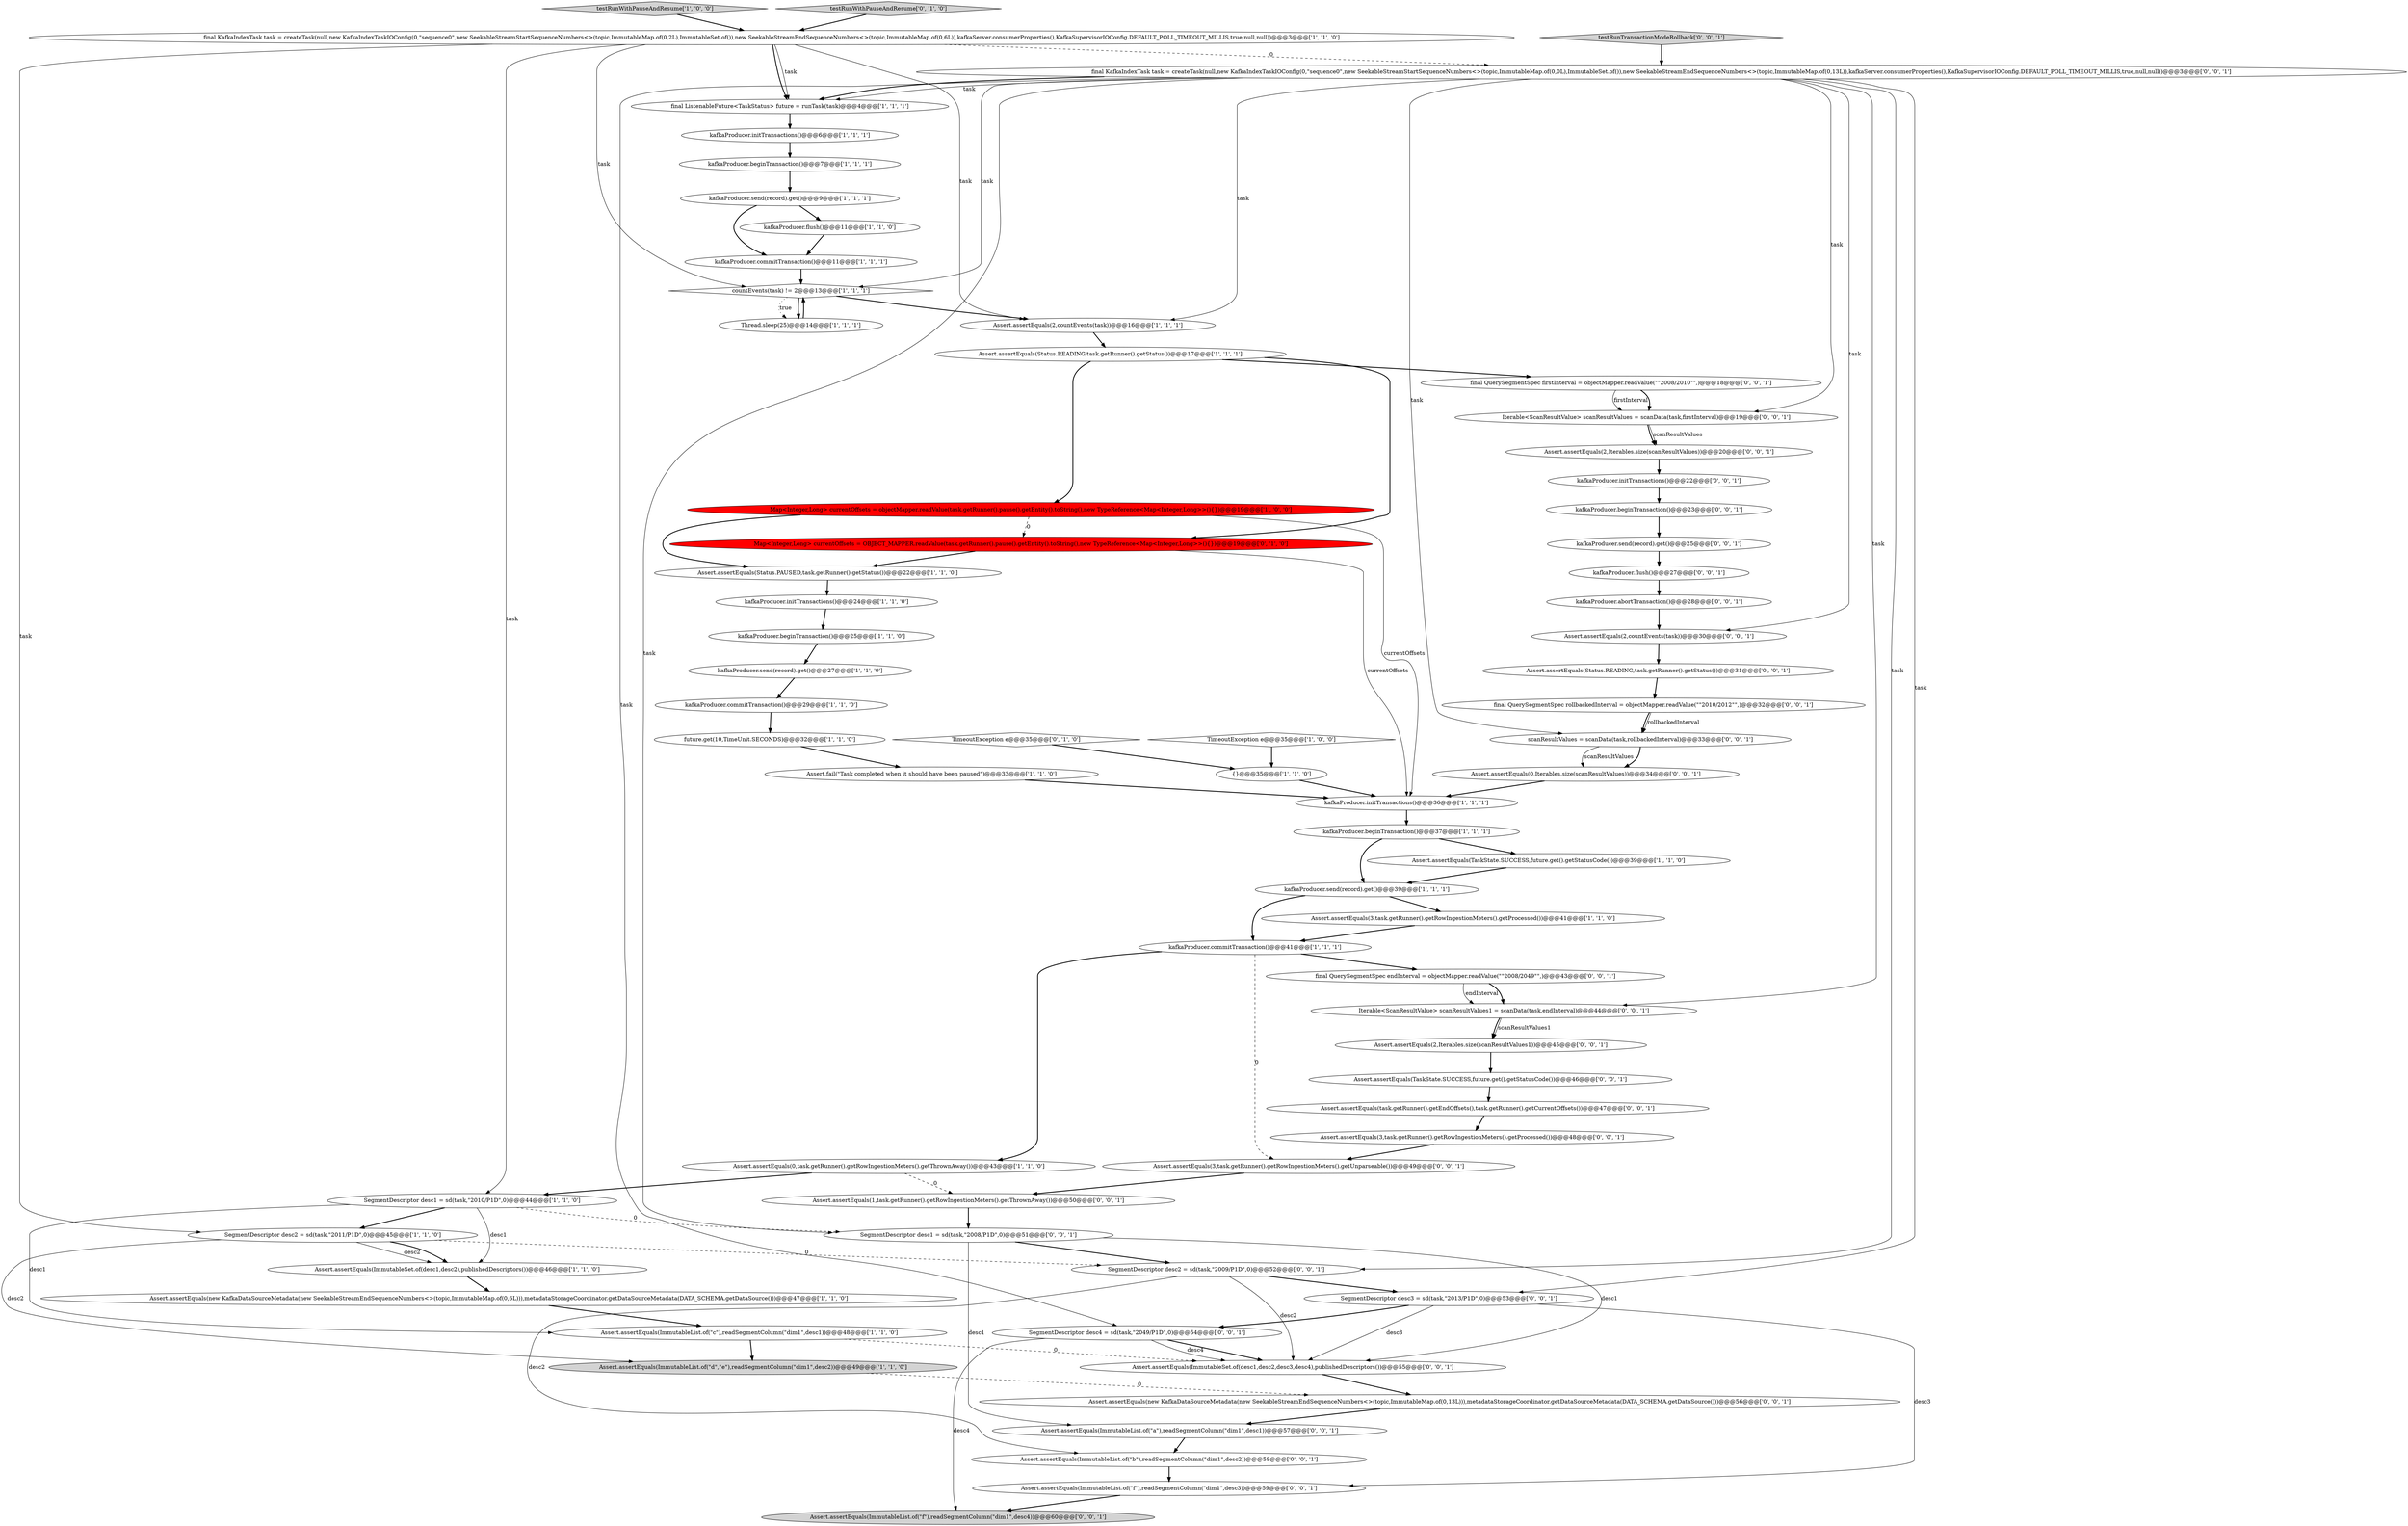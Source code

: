 digraph {
64 [style = filled, label = "Assert.assertEquals(ImmutableList.of(\"f\"),readSegmentColumn(\"dim1\",desc3))@@@59@@@['0', '0', '1']", fillcolor = white, shape = ellipse image = "AAA0AAABBB3BBB"];
66 [style = filled, label = "kafkaProducer.flush()@@@27@@@['0', '0', '1']", fillcolor = white, shape = ellipse image = "AAA0AAABBB3BBB"];
17 [style = filled, label = "Assert.assertEquals(0,task.getRunner().getRowIngestionMeters().getThrownAway())@@@43@@@['1', '1', '0']", fillcolor = white, shape = ellipse image = "AAA0AAABBB1BBB"];
50 [style = filled, label = "Assert.assertEquals(3,task.getRunner().getRowIngestionMeters().getUnparseable())@@@49@@@['0', '0', '1']", fillcolor = white, shape = ellipse image = "AAA0AAABBB3BBB"];
1 [style = filled, label = "Assert.fail(\"Task completed when it should have been paused\")@@@33@@@['1', '1', '0']", fillcolor = white, shape = ellipse image = "AAA0AAABBB1BBB"];
38 [style = filled, label = "Iterable<ScanResultValue> scanResultValues = scanData(task,firstInterval)@@@19@@@['0', '0', '1']", fillcolor = white, shape = ellipse image = "AAA0AAABBB3BBB"];
2 [style = filled, label = "SegmentDescriptor desc1 = sd(task,\"2010/P1D\",0)@@@44@@@['1', '1', '0']", fillcolor = white, shape = ellipse image = "AAA0AAABBB1BBB"];
69 [style = filled, label = "Iterable<ScanResultValue> scanResultValues1 = scanData(task,endInterval)@@@44@@@['0', '0', '1']", fillcolor = white, shape = ellipse image = "AAA0AAABBB3BBB"];
55 [style = filled, label = "Assert.assertEquals(1,task.getRunner().getRowIngestionMeters().getThrownAway())@@@50@@@['0', '0', '1']", fillcolor = white, shape = ellipse image = "AAA0AAABBB3BBB"];
7 [style = filled, label = "Assert.assertEquals(new KafkaDataSourceMetadata(new SeekableStreamEndSequenceNumbers<>(topic,ImmutableMap.of(0,6L))),metadataStorageCoordinator.getDataSourceMetadata(DATA_SCHEMA.getDataSource()))@@@47@@@['1', '1', '0']", fillcolor = white, shape = ellipse image = "AAA0AAABBB1BBB"];
37 [style = filled, label = "TimeoutException e@@@35@@@['0', '1', '0']", fillcolor = white, shape = diamond image = "AAA0AAABBB2BBB"];
34 [style = filled, label = "Assert.assertEquals(ImmutableSet.of(desc1,desc2),publishedDescriptors())@@@46@@@['1', '1', '0']", fillcolor = white, shape = ellipse image = "AAA0AAABBB1BBB"];
47 [style = filled, label = "Assert.assertEquals(3,task.getRunner().getRowIngestionMeters().getProcessed())@@@48@@@['0', '0', '1']", fillcolor = white, shape = ellipse image = "AAA0AAABBB3BBB"];
41 [style = filled, label = "final QuerySegmentSpec endInterval = objectMapper.readValue(\"\"2008/2049\"\",)@@@43@@@['0', '0', '1']", fillcolor = white, shape = ellipse image = "AAA0AAABBB3BBB"];
29 [style = filled, label = "Map<Integer,Long> currentOffsets = objectMapper.readValue(task.getRunner().pause().getEntity().toString(),new TypeReference<Map<Integer,Long>>(){})@@@19@@@['1', '0', '0']", fillcolor = red, shape = ellipse image = "AAA1AAABBB1BBB"];
30 [style = filled, label = "kafkaProducer.beginTransaction()@@@37@@@['1', '1', '1']", fillcolor = white, shape = ellipse image = "AAA0AAABBB1BBB"];
11 [style = filled, label = "countEvents(task) != 2@@@13@@@['1', '1', '1']", fillcolor = white, shape = diamond image = "AAA0AAABBB1BBB"];
62 [style = filled, label = "Assert.assertEquals(ImmutableList.of(\"b\"),readSegmentColumn(\"dim1\",desc2))@@@58@@@['0', '0', '1']", fillcolor = white, shape = ellipse image = "AAA0AAABBB3BBB"];
14 [style = filled, label = "kafkaProducer.commitTransaction()@@@11@@@['1', '1', '1']", fillcolor = white, shape = ellipse image = "AAA0AAABBB1BBB"];
21 [style = filled, label = "kafkaProducer.beginTransaction()@@@25@@@['1', '1', '0']", fillcolor = white, shape = ellipse image = "AAA0AAABBB1BBB"];
67 [style = filled, label = "SegmentDescriptor desc4 = sd(task,\"2049/P1D\",0)@@@54@@@['0', '0', '1']", fillcolor = white, shape = ellipse image = "AAA0AAABBB3BBB"];
52 [style = filled, label = "Assert.assertEquals(Status.READING,task.getRunner().getStatus())@@@31@@@['0', '0', '1']", fillcolor = white, shape = ellipse image = "AAA0AAABBB3BBB"];
58 [style = filled, label = "Assert.assertEquals(2,Iterables.size(scanResultValues1))@@@45@@@['0', '0', '1']", fillcolor = white, shape = ellipse image = "AAA0AAABBB3BBB"];
3 [style = filled, label = "testRunWithPauseAndResume['1', '0', '0']", fillcolor = lightgray, shape = diamond image = "AAA0AAABBB1BBB"];
28 [style = filled, label = "final KafkaIndexTask task = createTask(null,new KafkaIndexTaskIOConfig(0,\"sequence0\",new SeekableStreamStartSequenceNumbers<>(topic,ImmutableMap.of(0,2L),ImmutableSet.of()),new SeekableStreamEndSequenceNumbers<>(topic,ImmutableMap.of(0,6L)),kafkaServer.consumerProperties(),KafkaSupervisorIOConfig.DEFAULT_POLL_TIMEOUT_MILLIS,true,null,null))@@@3@@@['1', '1', '0']", fillcolor = white, shape = ellipse image = "AAA0AAABBB1BBB"];
46 [style = filled, label = "kafkaProducer.beginTransaction()@@@23@@@['0', '0', '1']", fillcolor = white, shape = ellipse image = "AAA0AAABBB3BBB"];
12 [style = filled, label = "Assert.assertEquals(2,countEvents(task))@@@16@@@['1', '1', '1']", fillcolor = white, shape = ellipse image = "AAA0AAABBB1BBB"];
32 [style = filled, label = "future.get(10,TimeUnit.SECONDS)@@@32@@@['1', '1', '0']", fillcolor = white, shape = ellipse image = "AAA0AAABBB1BBB"];
51 [style = filled, label = "kafkaProducer.abortTransaction()@@@28@@@['0', '0', '1']", fillcolor = white, shape = ellipse image = "AAA0AAABBB3BBB"];
36 [style = filled, label = "Map<Integer,Long> currentOffsets = OBJECT_MAPPER.readValue(task.getRunner().pause().getEntity().toString(),new TypeReference<Map<Integer,Long>>(){})@@@19@@@['0', '1', '0']", fillcolor = red, shape = ellipse image = "AAA1AAABBB2BBB"];
42 [style = filled, label = "Assert.assertEquals(new KafkaDataSourceMetadata(new SeekableStreamEndSequenceNumbers<>(topic,ImmutableMap.of(0,13L))),metadataStorageCoordinator.getDataSourceMetadata(DATA_SCHEMA.getDataSource()))@@@56@@@['0', '0', '1']", fillcolor = white, shape = ellipse image = "AAA0AAABBB3BBB"];
70 [style = filled, label = "scanResultValues = scanData(task,rollbackedInterval)@@@33@@@['0', '0', '1']", fillcolor = white, shape = ellipse image = "AAA0AAABBB3BBB"];
44 [style = filled, label = "Assert.assertEquals(2,Iterables.size(scanResultValues))@@@20@@@['0', '0', '1']", fillcolor = white, shape = ellipse image = "AAA0AAABBB3BBB"];
19 [style = filled, label = "{}@@@35@@@['1', '1', '0']", fillcolor = white, shape = ellipse image = "AAA0AAABBB1BBB"];
13 [style = filled, label = "kafkaProducer.initTransactions()@@@24@@@['1', '1', '0']", fillcolor = white, shape = ellipse image = "AAA0AAABBB1BBB"];
8 [style = filled, label = "kafkaProducer.send(record).get()@@@27@@@['1', '1', '0']", fillcolor = white, shape = ellipse image = "AAA0AAABBB1BBB"];
23 [style = filled, label = "Assert.assertEquals(ImmutableList.of(\"c\"),readSegmentColumn(\"dim1\",desc1))@@@48@@@['1', '1', '0']", fillcolor = white, shape = ellipse image = "AAA0AAABBB1BBB"];
57 [style = filled, label = "Assert.assertEquals(0,Iterables.size(scanResultValues))@@@34@@@['0', '0', '1']", fillcolor = white, shape = ellipse image = "AAA0AAABBB3BBB"];
35 [style = filled, label = "testRunWithPauseAndResume['0', '1', '0']", fillcolor = lightgray, shape = diamond image = "AAA0AAABBB2BBB"];
15 [style = filled, label = "Thread.sleep(25)@@@14@@@['1', '1', '1']", fillcolor = white, shape = ellipse image = "AAA0AAABBB1BBB"];
49 [style = filled, label = "SegmentDescriptor desc3 = sd(task,\"2013/P1D\",0)@@@53@@@['0', '0', '1']", fillcolor = white, shape = ellipse image = "AAA0AAABBB3BBB"];
59 [style = filled, label = "kafkaProducer.send(record).get()@@@25@@@['0', '0', '1']", fillcolor = white, shape = ellipse image = "AAA0AAABBB3BBB"];
26 [style = filled, label = "kafkaProducer.send(record).get()@@@39@@@['1', '1', '1']", fillcolor = white, shape = ellipse image = "AAA0AAABBB1BBB"];
20 [style = filled, label = "kafkaProducer.commitTransaction()@@@41@@@['1', '1', '1']", fillcolor = white, shape = ellipse image = "AAA0AAABBB1BBB"];
61 [style = filled, label = "Assert.assertEquals(TaskState.SUCCESS,future.get().getStatusCode())@@@46@@@['0', '0', '1']", fillcolor = white, shape = ellipse image = "AAA0AAABBB3BBB"];
18 [style = filled, label = "SegmentDescriptor desc2 = sd(task,\"2011/P1D\",0)@@@45@@@['1', '1', '0']", fillcolor = white, shape = ellipse image = "AAA0AAABBB1BBB"];
48 [style = filled, label = "SegmentDescriptor desc2 = sd(task,\"2009/P1D\",0)@@@52@@@['0', '0', '1']", fillcolor = white, shape = ellipse image = "AAA0AAABBB3BBB"];
68 [style = filled, label = "final KafkaIndexTask task = createTask(null,new KafkaIndexTaskIOConfig(0,\"sequence0\",new SeekableStreamStartSequenceNumbers<>(topic,ImmutableMap.of(0,0L),ImmutableSet.of()),new SeekableStreamEndSequenceNumbers<>(topic,ImmutableMap.of(0,13L)),kafkaServer.consumerProperties(),KafkaSupervisorIOConfig.DEFAULT_POLL_TIMEOUT_MILLIS,true,null,null))@@@3@@@['0', '0', '1']", fillcolor = white, shape = ellipse image = "AAA0AAABBB3BBB"];
33 [style = filled, label = "Assert.assertEquals(Status.PAUSED,task.getRunner().getStatus())@@@22@@@['1', '1', '0']", fillcolor = white, shape = ellipse image = "AAA0AAABBB1BBB"];
39 [style = filled, label = "Assert.assertEquals(task.getRunner().getEndOffsets(),task.getRunner().getCurrentOffsets())@@@47@@@['0', '0', '1']", fillcolor = white, shape = ellipse image = "AAA0AAABBB3BBB"];
45 [style = filled, label = "testRunTransactionModeRollback['0', '0', '1']", fillcolor = lightgray, shape = diamond image = "AAA0AAABBB3BBB"];
31 [style = filled, label = "kafkaProducer.initTransactions()@@@36@@@['1', '1', '1']", fillcolor = white, shape = ellipse image = "AAA0AAABBB1BBB"];
56 [style = filled, label = "final QuerySegmentSpec firstInterval = objectMapper.readValue(\"\"2008/2010\"\",)@@@18@@@['0', '0', '1']", fillcolor = white, shape = ellipse image = "AAA0AAABBB3BBB"];
54 [style = filled, label = "SegmentDescriptor desc1 = sd(task,\"2008/P1D\",0)@@@51@@@['0', '0', '1']", fillcolor = white, shape = ellipse image = "AAA0AAABBB3BBB"];
22 [style = filled, label = "final ListenableFuture<TaskStatus> future = runTask(task)@@@4@@@['1', '1', '1']", fillcolor = white, shape = ellipse image = "AAA0AAABBB1BBB"];
16 [style = filled, label = "TimeoutException e@@@35@@@['1', '0', '0']", fillcolor = white, shape = diamond image = "AAA0AAABBB1BBB"];
0 [style = filled, label = "Assert.assertEquals(Status.READING,task.getRunner().getStatus())@@@17@@@['1', '1', '1']", fillcolor = white, shape = ellipse image = "AAA0AAABBB1BBB"];
65 [style = filled, label = "final QuerySegmentSpec rollbackedInterval = objectMapper.readValue(\"\"2010/2012\"\",)@@@32@@@['0', '0', '1']", fillcolor = white, shape = ellipse image = "AAA0AAABBB3BBB"];
9 [style = filled, label = "Assert.assertEquals(3,task.getRunner().getRowIngestionMeters().getProcessed())@@@41@@@['1', '1', '0']", fillcolor = white, shape = ellipse image = "AAA0AAABBB1BBB"];
60 [style = filled, label = "Assert.assertEquals(ImmutableList.of(\"f\"),readSegmentColumn(\"dim1\",desc4))@@@60@@@['0', '0', '1']", fillcolor = lightgray, shape = ellipse image = "AAA0AAABBB3BBB"];
5 [style = filled, label = "kafkaProducer.commitTransaction()@@@29@@@['1', '1', '0']", fillcolor = white, shape = ellipse image = "AAA0AAABBB1BBB"];
6 [style = filled, label = "kafkaProducer.initTransactions()@@@6@@@['1', '1', '1']", fillcolor = white, shape = ellipse image = "AAA0AAABBB1BBB"];
43 [style = filled, label = "Assert.assertEquals(ImmutableList.of(\"a\"),readSegmentColumn(\"dim1\",desc1))@@@57@@@['0', '0', '1']", fillcolor = white, shape = ellipse image = "AAA0AAABBB3BBB"];
27 [style = filled, label = "Assert.assertEquals(ImmutableList.of(\"d\",\"e\"),readSegmentColumn(\"dim1\",desc2))@@@49@@@['1', '1', '0']", fillcolor = lightgray, shape = ellipse image = "AAA0AAABBB1BBB"];
10 [style = filled, label = "kafkaProducer.beginTransaction()@@@7@@@['1', '1', '1']", fillcolor = white, shape = ellipse image = "AAA0AAABBB1BBB"];
40 [style = filled, label = "Assert.assertEquals(2,countEvents(task))@@@30@@@['0', '0', '1']", fillcolor = white, shape = ellipse image = "AAA0AAABBB3BBB"];
53 [style = filled, label = "Assert.assertEquals(ImmutableSet.of(desc1,desc2,desc3,desc4),publishedDescriptors())@@@55@@@['0', '0', '1']", fillcolor = white, shape = ellipse image = "AAA0AAABBB3BBB"];
63 [style = filled, label = "kafkaProducer.initTransactions()@@@22@@@['0', '0', '1']", fillcolor = white, shape = ellipse image = "AAA0AAABBB3BBB"];
4 [style = filled, label = "Assert.assertEquals(TaskState.SUCCESS,future.get().getStatusCode())@@@39@@@['1', '1', '0']", fillcolor = white, shape = ellipse image = "AAA0AAABBB1BBB"];
25 [style = filled, label = "kafkaProducer.send(record).get()@@@9@@@['1', '1', '1']", fillcolor = white, shape = ellipse image = "AAA0AAABBB1BBB"];
24 [style = filled, label = "kafkaProducer.flush()@@@11@@@['1', '1', '0']", fillcolor = white, shape = ellipse image = "AAA0AAABBB1BBB"];
68->12 [style = solid, label="task"];
28->2 [style = solid, label="task"];
41->69 [style = solid, label="endInterval"];
57->31 [style = bold, label=""];
38->44 [style = bold, label=""];
44->63 [style = bold, label=""];
69->58 [style = solid, label="scanResultValues1"];
28->22 [style = solid, label="task"];
21->8 [style = bold, label=""];
2->23 [style = solid, label="desc1"];
26->9 [style = bold, label=""];
25->14 [style = bold, label=""];
68->22 [style = solid, label="task"];
36->33 [style = bold, label=""];
59->66 [style = bold, label=""];
29->31 [style = solid, label="currentOffsets"];
68->11 [style = solid, label="task"];
56->38 [style = solid, label="firstInterval"];
15->11 [style = bold, label=""];
69->58 [style = bold, label=""];
45->68 [style = bold, label=""];
50->55 [style = bold, label=""];
31->30 [style = bold, label=""];
65->70 [style = solid, label="rollbackedInterval"];
49->67 [style = bold, label=""];
70->57 [style = bold, label=""];
39->47 [style = bold, label=""];
1->31 [style = bold, label=""];
11->15 [style = dotted, label="true"];
70->57 [style = solid, label="scanResultValues"];
14->11 [style = bold, label=""];
64->60 [style = bold, label=""];
46->59 [style = bold, label=""];
28->11 [style = solid, label="task"];
56->38 [style = bold, label=""];
48->49 [style = bold, label=""];
61->39 [style = bold, label=""];
68->49 [style = solid, label="task"];
67->60 [style = solid, label="desc4"];
40->52 [style = bold, label=""];
38->44 [style = solid, label="scanResultValues"];
28->18 [style = solid, label="task"];
30->26 [style = bold, label=""];
52->65 [style = bold, label=""];
2->18 [style = bold, label=""];
0->29 [style = bold, label=""];
11->12 [style = bold, label=""];
16->19 [style = bold, label=""];
67->53 [style = bold, label=""];
68->48 [style = solid, label="task"];
33->13 [style = bold, label=""];
28->12 [style = solid, label="task"];
0->36 [style = bold, label=""];
35->28 [style = bold, label=""];
28->68 [style = dashed, label="0"];
25->24 [style = bold, label=""];
2->34 [style = solid, label="desc1"];
20->41 [style = bold, label=""];
17->2 [style = bold, label=""];
10->25 [style = bold, label=""];
7->23 [style = bold, label=""];
68->38 [style = solid, label="task"];
66->51 [style = bold, label=""];
67->53 [style = solid, label="desc4"];
2->54 [style = dashed, label="0"];
18->34 [style = solid, label="desc2"];
26->20 [style = bold, label=""];
22->6 [style = bold, label=""];
68->54 [style = solid, label="task"];
36->31 [style = solid, label="currentOffsets"];
58->61 [style = bold, label=""];
68->70 [style = solid, label="task"];
48->62 [style = solid, label="desc2"];
18->34 [style = bold, label=""];
53->42 [style = bold, label=""];
9->20 [style = bold, label=""];
18->48 [style = dashed, label="0"];
47->50 [style = bold, label=""];
27->42 [style = dashed, label="0"];
5->32 [style = bold, label=""];
54->43 [style = solid, label="desc1"];
51->40 [style = bold, label=""];
3->28 [style = bold, label=""];
63->46 [style = bold, label=""];
48->53 [style = solid, label="desc2"];
6->10 [style = bold, label=""];
32->1 [style = bold, label=""];
17->55 [style = dashed, label="0"];
41->69 [style = bold, label=""];
28->22 [style = bold, label=""];
23->53 [style = dashed, label="0"];
29->36 [style = dashed, label="0"];
43->62 [style = bold, label=""];
20->17 [style = bold, label=""];
42->43 [style = bold, label=""];
54->53 [style = solid, label="desc1"];
23->27 [style = bold, label=""];
65->70 [style = bold, label=""];
19->31 [style = bold, label=""];
18->27 [style = solid, label="desc2"];
4->26 [style = bold, label=""];
34->7 [style = bold, label=""];
54->48 [style = bold, label=""];
49->53 [style = solid, label="desc3"];
62->64 [style = bold, label=""];
12->0 [style = bold, label=""];
49->64 [style = solid, label="desc3"];
68->22 [style = bold, label=""];
11->15 [style = bold, label=""];
24->14 [style = bold, label=""];
20->50 [style = dashed, label="0"];
68->69 [style = solid, label="task"];
29->33 [style = bold, label=""];
68->67 [style = solid, label="task"];
68->40 [style = solid, label="task"];
8->5 [style = bold, label=""];
0->56 [style = bold, label=""];
30->4 [style = bold, label=""];
37->19 [style = bold, label=""];
55->54 [style = bold, label=""];
13->21 [style = bold, label=""];
}
